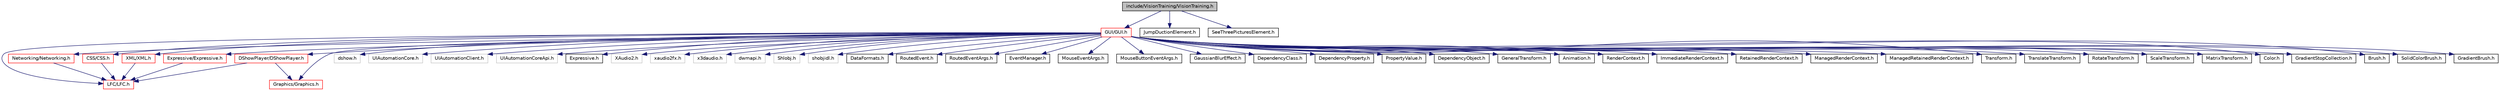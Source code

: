 digraph G
{
  edge [fontname="Helvetica",fontsize="10",labelfontname="Helvetica",labelfontsize="10"];
  node [fontname="Helvetica",fontsize="10",shape=record];
  Node1 [label="include/VisionTraining/VisionTraining.h",height=0.2,width=0.4,color="black", fillcolor="grey75", style="filled" fontcolor="black"];
  Node1 -> Node2 [color="midnightblue",fontsize="10",style="solid",fontname="Helvetica"];
  Node2 [label="GUI/GUI.h",height=0.2,width=0.4,color="red", fillcolor="white", style="filled",URL="$_g_u_i_8h.html"];
  Node2 -> Node3 [color="midnightblue",fontsize="10",style="solid",fontname="Helvetica"];
  Node3 [label="LFC/LFC.h",height=0.2,width=0.4,color="red", fillcolor="white", style="filled",URL="$_l_f_c_8h.html"];
  Node2 -> Node4 [color="midnightblue",fontsize="10",style="solid",fontname="Helvetica"];
  Node4 [label="Networking/Networking.h",height=0.2,width=0.4,color="red", fillcolor="white", style="filled",URL="$_networking_8h.html"];
  Node4 -> Node3 [color="midnightblue",fontsize="10",style="solid",fontname="Helvetica"];
  Node2 -> Node5 [color="midnightblue",fontsize="10",style="solid",fontname="Helvetica"];
  Node5 [label="Graphics/Graphics.h",height=0.2,width=0.4,color="red", fillcolor="white", style="filled",URL="$_graphics_8h.html"];
  Node2 -> Node6 [color="midnightblue",fontsize="10",style="solid",fontname="Helvetica"];
  Node6 [label="DShowPlayer/DShowPlayer.h",height=0.2,width=0.4,color="red", fillcolor="white", style="filled",URL="$_d_show_player_8h.html"];
  Node6 -> Node3 [color="midnightblue",fontsize="10",style="solid",fontname="Helvetica"];
  Node6 -> Node5 [color="midnightblue",fontsize="10",style="solid",fontname="Helvetica"];
  Node2 -> Node7 [color="midnightblue",fontsize="10",style="solid",fontname="Helvetica"];
  Node7 [label="CSS/CSS.h",height=0.2,width=0.4,color="red", fillcolor="white", style="filled",URL="$_c_s_s_8h.html"];
  Node7 -> Node3 [color="midnightblue",fontsize="10",style="solid",fontname="Helvetica"];
  Node2 -> Node8 [color="midnightblue",fontsize="10",style="solid",fontname="Helvetica"];
  Node8 [label="XML/XML.h",height=0.2,width=0.4,color="red", fillcolor="white", style="filled",URL="$_x_m_l_8h.html"];
  Node8 -> Node3 [color="midnightblue",fontsize="10",style="solid",fontname="Helvetica"];
  Node2 -> Node9 [color="midnightblue",fontsize="10",style="solid",fontname="Helvetica"];
  Node9 [label="Expressive/Expressive.h",height=0.2,width=0.4,color="red", fillcolor="white", style="filled",URL="$_expressive_2_expressive_8h.html"];
  Node9 -> Node3 [color="midnightblue",fontsize="10",style="solid",fontname="Helvetica"];
  Node2 -> Node10 [color="midnightblue",fontsize="10",style="solid",fontname="Helvetica"];
  Node10 [label="dshow.h",height=0.2,width=0.4,color="grey75", fillcolor="white", style="filled"];
  Node2 -> Node11 [color="midnightblue",fontsize="10",style="solid",fontname="Helvetica"];
  Node11 [label="UIAutomationCore.h",height=0.2,width=0.4,color="grey75", fillcolor="white", style="filled"];
  Node2 -> Node12 [color="midnightblue",fontsize="10",style="solid",fontname="Helvetica"];
  Node12 [label="UIAutomationClient.h",height=0.2,width=0.4,color="grey75", fillcolor="white", style="filled"];
  Node2 -> Node13 [color="midnightblue",fontsize="10",style="solid",fontname="Helvetica"];
  Node13 [label="UIAutomationCoreApi.h",height=0.2,width=0.4,color="grey75", fillcolor="white", style="filled"];
  Node2 -> Node14 [color="midnightblue",fontsize="10",style="solid",fontname="Helvetica"];
  Node14 [label="Expressive.h",height=0.2,width=0.4,color="black", fillcolor="white", style="filled",URL="$_g_u_i_2_expressive_8h.html"];
  Node2 -> Node15 [color="midnightblue",fontsize="10",style="solid",fontname="Helvetica"];
  Node15 [label="XAudio2.h",height=0.2,width=0.4,color="grey75", fillcolor="white", style="filled"];
  Node2 -> Node16 [color="midnightblue",fontsize="10",style="solid",fontname="Helvetica"];
  Node16 [label="xaudio2fx.h",height=0.2,width=0.4,color="grey75", fillcolor="white", style="filled"];
  Node2 -> Node17 [color="midnightblue",fontsize="10",style="solid",fontname="Helvetica"];
  Node17 [label="x3daudio.h",height=0.2,width=0.4,color="grey75", fillcolor="white", style="filled"];
  Node2 -> Node18 [color="midnightblue",fontsize="10",style="solid",fontname="Helvetica"];
  Node18 [label="dwmapi.h",height=0.2,width=0.4,color="grey75", fillcolor="white", style="filled"];
  Node2 -> Node19 [color="midnightblue",fontsize="10",style="solid",fontname="Helvetica"];
  Node19 [label="Shlobj.h",height=0.2,width=0.4,color="grey75", fillcolor="white", style="filled"];
  Node2 -> Node20 [color="midnightblue",fontsize="10",style="solid",fontname="Helvetica"];
  Node20 [label="shobjidl.h",height=0.2,width=0.4,color="grey75", fillcolor="white", style="filled"];
  Node2 -> Node21 [color="midnightblue",fontsize="10",style="solid",fontname="Helvetica"];
  Node21 [label="DataFormats.h",height=0.2,width=0.4,color="black", fillcolor="white", style="filled",URL="$_data_formats_8h.html"];
  Node2 -> Node22 [color="midnightblue",fontsize="10",style="solid",fontname="Helvetica"];
  Node22 [label="RoutedEvent.h",height=0.2,width=0.4,color="black", fillcolor="white", style="filled",URL="$_routed_event_8h.html"];
  Node2 -> Node23 [color="midnightblue",fontsize="10",style="solid",fontname="Helvetica"];
  Node23 [label="RoutedEventArgs.h",height=0.2,width=0.4,color="black", fillcolor="white", style="filled",URL="$_routed_event_args_8h.html"];
  Node2 -> Node24 [color="midnightblue",fontsize="10",style="solid",fontname="Helvetica"];
  Node24 [label="EventManager.h",height=0.2,width=0.4,color="black", fillcolor="white", style="filled",URL="$_event_manager_8h.html"];
  Node2 -> Node25 [color="midnightblue",fontsize="10",style="solid",fontname="Helvetica"];
  Node25 [label="MouseEventArgs.h",height=0.2,width=0.4,color="black", fillcolor="white", style="filled",URL="$_mouse_event_args_8h.html"];
  Node2 -> Node26 [color="midnightblue",fontsize="10",style="solid",fontname="Helvetica"];
  Node26 [label="MouseButtonEventArgs.h",height=0.2,width=0.4,color="black", fillcolor="white", style="filled",URL="$_mouse_button_event_args_8h.html"];
  Node2 -> Node27 [color="midnightblue",fontsize="10",style="solid",fontname="Helvetica"];
  Node27 [label="GaussianBlurEffect.h",height=0.2,width=0.4,color="black", fillcolor="white", style="filled",URL="$_gaussian_blur_effect_8h.html"];
  Node2 -> Node28 [color="midnightblue",fontsize="10",style="solid",fontname="Helvetica"];
  Node28 [label="DependencyClass.h",height=0.2,width=0.4,color="black", fillcolor="white", style="filled",URL="$_dependency_class_8h.html"];
  Node2 -> Node29 [color="midnightblue",fontsize="10",style="solid",fontname="Helvetica"];
  Node29 [label="DependencyProperty.h",height=0.2,width=0.4,color="black", fillcolor="white", style="filled",URL="$_dependency_property_8h.html"];
  Node2 -> Node30 [color="midnightblue",fontsize="10",style="solid",fontname="Helvetica"];
  Node30 [label="PropertyValue.h",height=0.2,width=0.4,color="black", fillcolor="white", style="filled",URL="$_property_value_8h.html"];
  Node2 -> Node31 [color="midnightblue",fontsize="10",style="solid",fontname="Helvetica"];
  Node31 [label="DependencyObject.h",height=0.2,width=0.4,color="black", fillcolor="white", style="filled",URL="$_dependency_object_8h.html"];
  Node2 -> Node32 [color="midnightblue",fontsize="10",style="solid",fontname="Helvetica"];
  Node32 [label="GeneralTransform.h",height=0.2,width=0.4,color="black", fillcolor="white", style="filled",URL="$_general_transform_8h.html"];
  Node2 -> Node33 [color="midnightblue",fontsize="10",style="solid",fontname="Helvetica"];
  Node33 [label="Animation.h",height=0.2,width=0.4,color="black", fillcolor="white", style="filled",URL="$_animation_8h.html"];
  Node2 -> Node34 [color="midnightblue",fontsize="10",style="solid",fontname="Helvetica"];
  Node34 [label="RenderContext.h",height=0.2,width=0.4,color="black", fillcolor="white", style="filled",URL="$_render_context_8h.html"];
  Node2 -> Node35 [color="midnightblue",fontsize="10",style="solid",fontname="Helvetica"];
  Node35 [label="ImmediateRenderContext.h",height=0.2,width=0.4,color="black", fillcolor="white", style="filled",URL="$_immediate_render_context_8h.html"];
  Node2 -> Node36 [color="midnightblue",fontsize="10",style="solid",fontname="Helvetica"];
  Node36 [label="RetainedRenderContext.h",height=0.2,width=0.4,color="black", fillcolor="white", style="filled",URL="$_retained_render_context_8h.html"];
  Node2 -> Node37 [color="midnightblue",fontsize="10",style="solid",fontname="Helvetica"];
  Node37 [label="ManagedRenderContext.h",height=0.2,width=0.4,color="black", fillcolor="white", style="filled",URL="$_managed_render_context_8h.html"];
  Node2 -> Node38 [color="midnightblue",fontsize="10",style="solid",fontname="Helvetica"];
  Node38 [label="ManagedRetainedRenderContext.h",height=0.2,width=0.4,color="black", fillcolor="white", style="filled",URL="$_managed_retained_render_context_8h.html"];
  Node2 -> Node39 [color="midnightblue",fontsize="10",style="solid",fontname="Helvetica"];
  Node39 [label="Transform.h",height=0.2,width=0.4,color="black", fillcolor="white", style="filled",URL="$_g_u_i_2_transform_8h.html"];
  Node2 -> Node40 [color="midnightblue",fontsize="10",style="solid",fontname="Helvetica"];
  Node40 [label="TranslateTransform.h",height=0.2,width=0.4,color="black", fillcolor="white", style="filled",URL="$_translate_transform_8h.html"];
  Node2 -> Node41 [color="midnightblue",fontsize="10",style="solid",fontname="Helvetica"];
  Node41 [label="RotateTransform.h",height=0.2,width=0.4,color="black", fillcolor="white", style="filled",URL="$_rotate_transform_8h.html"];
  Node2 -> Node42 [color="midnightblue",fontsize="10",style="solid",fontname="Helvetica"];
  Node42 [label="ScaleTransform.h",height=0.2,width=0.4,color="black", fillcolor="white", style="filled",URL="$_scale_transform_8h.html"];
  Node2 -> Node43 [color="midnightblue",fontsize="10",style="solid",fontname="Helvetica"];
  Node43 [label="MatrixTransform.h",height=0.2,width=0.4,color="black", fillcolor="white", style="filled",URL="$_matrix_transform_8h.html"];
  Node2 -> Node44 [color="midnightblue",fontsize="10",style="solid",fontname="Helvetica"];
  Node44 [label="Color.h",height=0.2,width=0.4,color="black", fillcolor="white", style="filled",URL="$_g_u_i_2_color_8h.html"];
  Node2 -> Node45 [color="midnightblue",fontsize="10",style="solid",fontname="Helvetica"];
  Node45 [label="GradientStopCollection.h",height=0.2,width=0.4,color="black", fillcolor="white", style="filled",URL="$_gradient_stop_collection_8h.html"];
  Node2 -> Node46 [color="midnightblue",fontsize="10",style="solid",fontname="Helvetica"];
  Node46 [label="Brush.h",height=0.2,width=0.4,color="black", fillcolor="white", style="filled",URL="$_brush_8h.html"];
  Node2 -> Node47 [color="midnightblue",fontsize="10",style="solid",fontname="Helvetica"];
  Node47 [label="SolidColorBrush.h",height=0.2,width=0.4,color="black", fillcolor="white", style="filled",URL="$_solid_color_brush_8h.html"];
  Node2 -> Node48 [color="midnightblue",fontsize="10",style="solid",fontname="Helvetica"];
  Node48 [label="GradientBrush.h",height=0.2,width=0.4,color="black", fillcolor="white", style="filled",URL="$_gradient_brush_8h.html"];
  Node1 -> Node49 [color="midnightblue",fontsize="10",style="solid",fontname="Helvetica"];
  Node49 [label="JumpDuctionElement.h",height=0.2,width=0.4,color="black", fillcolor="white", style="filled",URL="$_jump_duction_element_8h.html"];
  Node1 -> Node50 [color="midnightblue",fontsize="10",style="solid",fontname="Helvetica"];
  Node50 [label="SeeThreePicturesElement.h",height=0.2,width=0.4,color="black", fillcolor="white", style="filled",URL="$_see_three_pictures_element_8h.html"];
}
